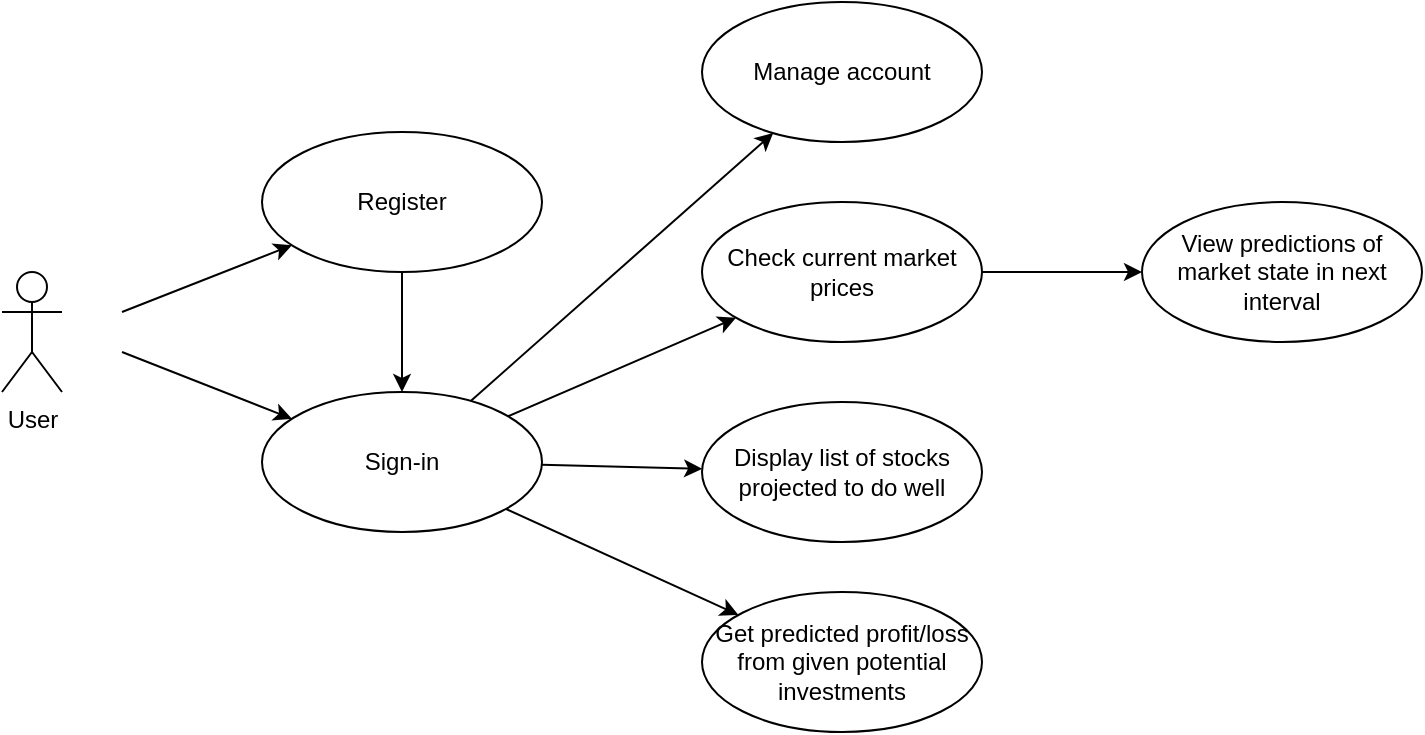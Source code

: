 <mxfile version="12.6.5" type="device"><diagram id="FWZMK92Bg3mumInILCEU" name="Page-1"><mxGraphModel dx="1086" dy="807" grid="1" gridSize="10" guides="1" tooltips="1" connect="1" arrows="1" fold="1" page="1" pageScale="1" pageWidth="500" pageHeight="500" math="0" shadow="0"><root><mxCell id="0"/><mxCell id="1" parent="0"/><mxCell id="BAVsELwc5HHVadm1AJ2M-1" value="User" style="shape=umlActor;verticalLabelPosition=bottom;labelBackgroundColor=#ffffff;verticalAlign=top;html=1;outlineConnect=0;" parent="1" vertex="1"><mxGeometry x="110" y="215" width="30" height="60" as="geometry"/></mxCell><mxCell id="BAVsELwc5HHVadm1AJ2M-10" value="" style="rounded=0;orthogonalLoop=1;jettySize=auto;html=1;" parent="1" source="BAVsELwc5HHVadm1AJ2M-4" target="BAVsELwc5HHVadm1AJ2M-9" edge="1"><mxGeometry relative="1" as="geometry"/></mxCell><mxCell id="BAVsELwc5HHVadm1AJ2M-12" style="edgeStyle=none;rounded=0;orthogonalLoop=1;jettySize=auto;html=1;" parent="1" source="BAVsELwc5HHVadm1AJ2M-4" target="BAVsELwc5HHVadm1AJ2M-11" edge="1"><mxGeometry relative="1" as="geometry"/></mxCell><mxCell id="BAVsELwc5HHVadm1AJ2M-14" style="edgeStyle=none;rounded=0;orthogonalLoop=1;jettySize=auto;html=1;" parent="1" source="BAVsELwc5HHVadm1AJ2M-4" target="BAVsELwc5HHVadm1AJ2M-13" edge="1"><mxGeometry relative="1" as="geometry"/></mxCell><mxCell id="YdORO9vmshryVYhztlVg-2" value="" style="rounded=0;orthogonalLoop=1;jettySize=auto;html=1;" edge="1" parent="1" source="BAVsELwc5HHVadm1AJ2M-4" target="YdORO9vmshryVYhztlVg-1"><mxGeometry relative="1" as="geometry"/></mxCell><mxCell id="BAVsELwc5HHVadm1AJ2M-4" value="Sign-in" style="ellipse;whiteSpace=wrap;html=1;" parent="1" vertex="1"><mxGeometry x="240" y="275" width="140" height="70" as="geometry"/></mxCell><mxCell id="YdORO9vmshryVYhztlVg-1" value="Get predicted profit/loss from given potential investments" style="ellipse;whiteSpace=wrap;html=1;" vertex="1" parent="1"><mxGeometry x="460" y="375" width="140" height="70" as="geometry"/></mxCell><mxCell id="BAVsELwc5HHVadm1AJ2M-9" value="Manage account" style="ellipse;whiteSpace=wrap;html=1;" parent="1" vertex="1"><mxGeometry x="460" y="80" width="140" height="70" as="geometry"/></mxCell><mxCell id="BAVsELwc5HHVadm1AJ2M-5" value="" style="endArrow=classic;html=1;" parent="1" target="BAVsELwc5HHVadm1AJ2M-4" edge="1"><mxGeometry width="50" height="50" relative="1" as="geometry"><mxPoint x="170" y="255" as="sourcePoint"/><mxPoint x="160" y="315" as="targetPoint"/></mxGeometry></mxCell><mxCell id="BAVsELwc5HHVadm1AJ2M-8" style="edgeStyle=orthogonalEdgeStyle;rounded=0;orthogonalLoop=1;jettySize=auto;html=1;" parent="1" source="BAVsELwc5HHVadm1AJ2M-6" target="BAVsELwc5HHVadm1AJ2M-4" edge="1"><mxGeometry relative="1" as="geometry"/></mxCell><mxCell id="BAVsELwc5HHVadm1AJ2M-6" value="Register" style="ellipse;whiteSpace=wrap;html=1;" parent="1" vertex="1"><mxGeometry x="240" y="145" width="140" height="70" as="geometry"/></mxCell><mxCell id="BAVsELwc5HHVadm1AJ2M-7" value="" style="endArrow=classic;html=1;" parent="1" target="BAVsELwc5HHVadm1AJ2M-6" edge="1"><mxGeometry width="50" height="50" relative="1" as="geometry"><mxPoint x="170" y="235" as="sourcePoint"/><mxPoint x="268.704" y="296.184" as="targetPoint"/></mxGeometry></mxCell><mxCell id="BAVsELwc5HHVadm1AJ2M-16" value="" style="edgeStyle=none;rounded=0;orthogonalLoop=1;jettySize=auto;html=1;" parent="1" source="BAVsELwc5HHVadm1AJ2M-11" target="BAVsELwc5HHVadm1AJ2M-15" edge="1"><mxGeometry relative="1" as="geometry"/></mxCell><mxCell id="BAVsELwc5HHVadm1AJ2M-11" value="Check current market prices" style="ellipse;whiteSpace=wrap;html=1;" parent="1" vertex="1"><mxGeometry x="460" y="180" width="140" height="70" as="geometry"/></mxCell><mxCell id="BAVsELwc5HHVadm1AJ2M-15" value="View predictions of market state in next interval" style="ellipse;whiteSpace=wrap;html=1;" parent="1" vertex="1"><mxGeometry x="680" y="180" width="140" height="70" as="geometry"/></mxCell><mxCell id="BAVsELwc5HHVadm1AJ2M-13" value="Display list of stocks projected to do well" style="ellipse;whiteSpace=wrap;html=1;" parent="1" vertex="1"><mxGeometry x="460" y="280" width="140" height="70" as="geometry"/></mxCell></root></mxGraphModel></diagram></mxfile>